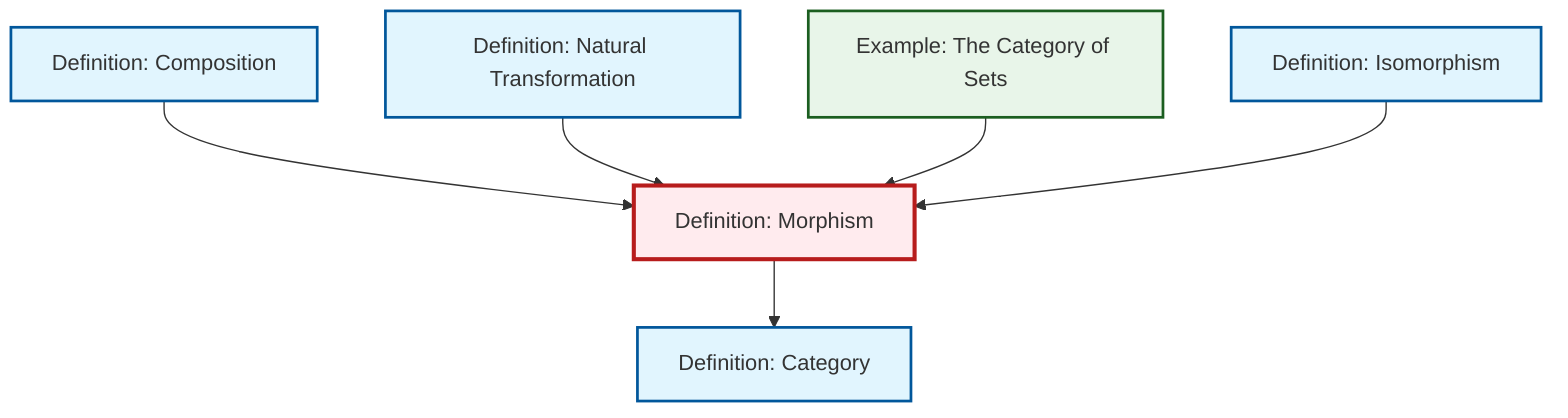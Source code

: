 graph TD
    classDef definition fill:#e1f5fe,stroke:#01579b,stroke-width:2px
    classDef theorem fill:#f3e5f5,stroke:#4a148c,stroke-width:2px
    classDef axiom fill:#fff3e0,stroke:#e65100,stroke-width:2px
    classDef example fill:#e8f5e9,stroke:#1b5e20,stroke-width:2px
    classDef current fill:#ffebee,stroke:#b71c1c,stroke-width:3px
    def-isomorphism["Definition: Isomorphism"]:::definition
    def-category["Definition: Category"]:::definition
    ex-set-category["Example: The Category of Sets"]:::example
    def-composition["Definition: Composition"]:::definition
    def-morphism["Definition: Morphism"]:::definition
    def-natural-transformation["Definition: Natural Transformation"]:::definition
    def-composition --> def-morphism
    def-natural-transformation --> def-morphism
    ex-set-category --> def-morphism
    def-morphism --> def-category
    def-isomorphism --> def-morphism
    class def-morphism current